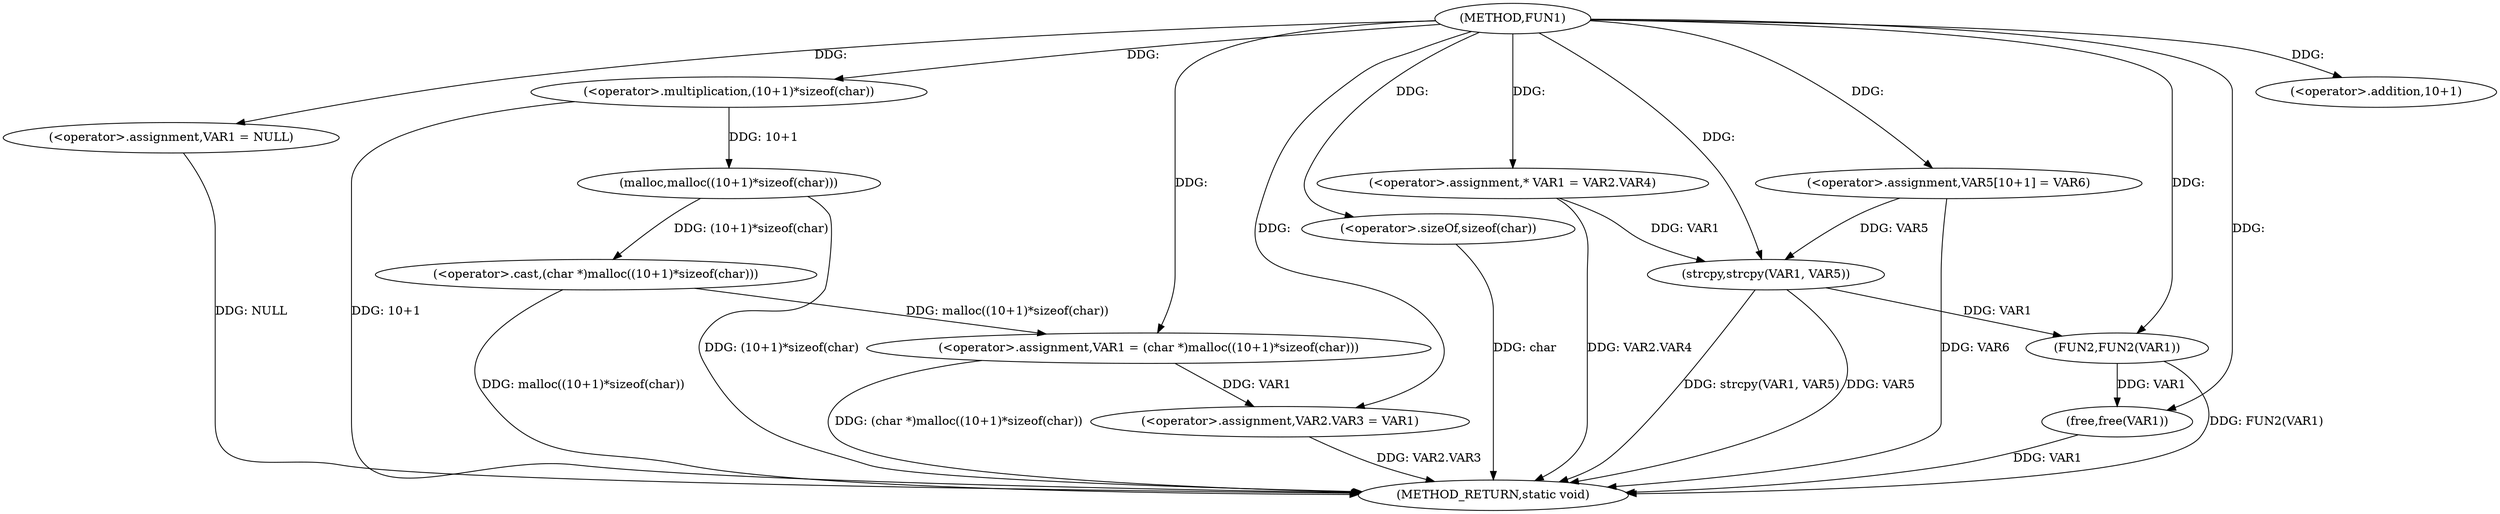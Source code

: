 digraph FUN1 {  
"1000100" [label = "(METHOD,FUN1)" ]
"1000142" [label = "(METHOD_RETURN,static void)" ]
"1000104" [label = "(<operator>.assignment,VAR1 = NULL)" ]
"1000107" [label = "(<operator>.assignment,VAR1 = (char *)malloc((10+1)*sizeof(char)))" ]
"1000109" [label = "(<operator>.cast,(char *)malloc((10+1)*sizeof(char)))" ]
"1000111" [label = "(malloc,malloc((10+1)*sizeof(char)))" ]
"1000112" [label = "(<operator>.multiplication,(10+1)*sizeof(char))" ]
"1000113" [label = "(<operator>.addition,10+1)" ]
"1000116" [label = "(<operator>.sizeOf,sizeof(char))" ]
"1000118" [label = "(<operator>.assignment,VAR2.VAR3 = VAR1)" ]
"1000125" [label = "(<operator>.assignment,* VAR1 = VAR2.VAR4)" ]
"1000132" [label = "(<operator>.assignment,VAR5[10+1] = VAR6)" ]
"1000135" [label = "(strcpy,strcpy(VAR1, VAR5))" ]
"1000138" [label = "(FUN2,FUN2(VAR1))" ]
"1000140" [label = "(free,free(VAR1))" ]
  "1000116" -> "1000142"  [ label = "DDG: char"] 
  "1000132" -> "1000142"  [ label = "DDG: VAR6"] 
  "1000125" -> "1000142"  [ label = "DDG: VAR2.VAR4"] 
  "1000111" -> "1000142"  [ label = "DDG: (10+1)*sizeof(char)"] 
  "1000138" -> "1000142"  [ label = "DDG: FUN2(VAR1)"] 
  "1000118" -> "1000142"  [ label = "DDG: VAR2.VAR3"] 
  "1000140" -> "1000142"  [ label = "DDG: VAR1"] 
  "1000135" -> "1000142"  [ label = "DDG: strcpy(VAR1, VAR5)"] 
  "1000112" -> "1000142"  [ label = "DDG: 10+1"] 
  "1000109" -> "1000142"  [ label = "DDG: malloc((10+1)*sizeof(char))"] 
  "1000135" -> "1000142"  [ label = "DDG: VAR5"] 
  "1000104" -> "1000142"  [ label = "DDG: NULL"] 
  "1000107" -> "1000142"  [ label = "DDG: (char *)malloc((10+1)*sizeof(char))"] 
  "1000100" -> "1000104"  [ label = "DDG: "] 
  "1000109" -> "1000107"  [ label = "DDG: malloc((10+1)*sizeof(char))"] 
  "1000100" -> "1000107"  [ label = "DDG: "] 
  "1000111" -> "1000109"  [ label = "DDG: (10+1)*sizeof(char)"] 
  "1000112" -> "1000111"  [ label = "DDG: 10+1"] 
  "1000100" -> "1000112"  [ label = "DDG: "] 
  "1000100" -> "1000113"  [ label = "DDG: "] 
  "1000100" -> "1000116"  [ label = "DDG: "] 
  "1000107" -> "1000118"  [ label = "DDG: VAR1"] 
  "1000100" -> "1000118"  [ label = "DDG: "] 
  "1000100" -> "1000125"  [ label = "DDG: "] 
  "1000100" -> "1000132"  [ label = "DDG: "] 
  "1000125" -> "1000135"  [ label = "DDG: VAR1"] 
  "1000100" -> "1000135"  [ label = "DDG: "] 
  "1000132" -> "1000135"  [ label = "DDG: VAR5"] 
  "1000135" -> "1000138"  [ label = "DDG: VAR1"] 
  "1000100" -> "1000138"  [ label = "DDG: "] 
  "1000138" -> "1000140"  [ label = "DDG: VAR1"] 
  "1000100" -> "1000140"  [ label = "DDG: "] 
}

